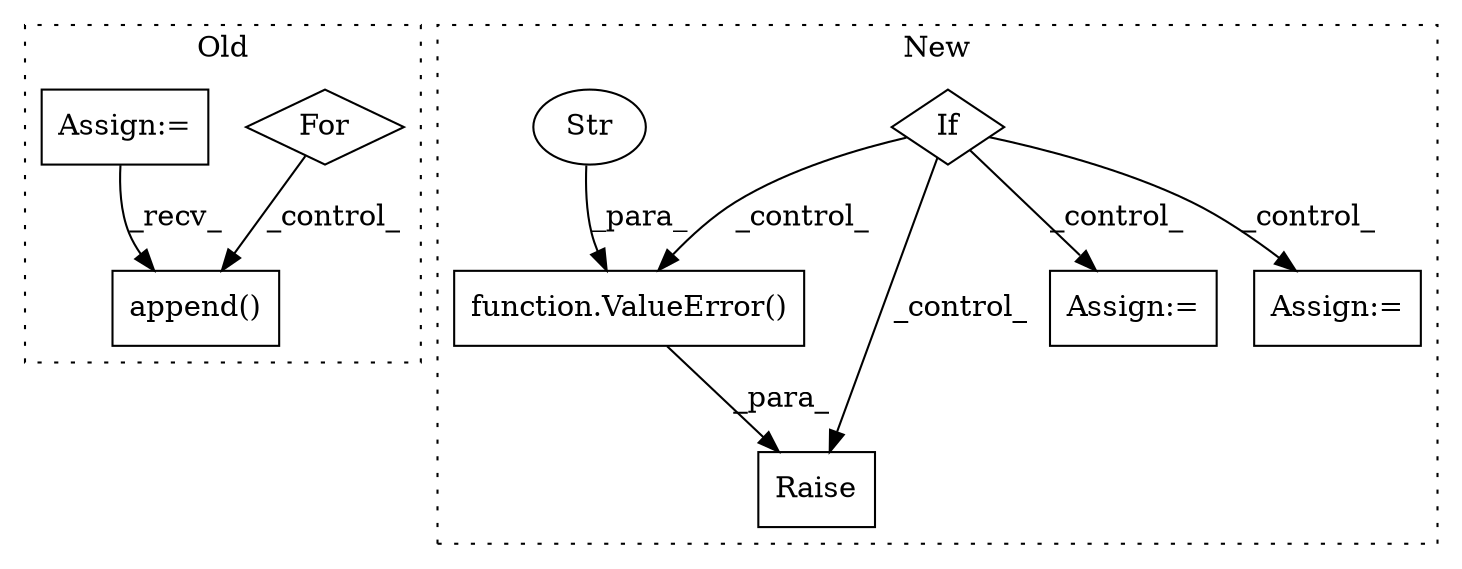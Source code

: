 digraph G {
subgraph cluster0 {
1 [label="append()" a="75" s="21671,21696" l="19,1" shape="box"];
7 [label="For" a="107" s="21504,21521" l="4,14" shape="diamond"];
8 [label="Assign:=" a="68" s="21486" l="3" shape="box"];
label = "Old";
style="dotted";
}
subgraph cluster1 {
2 [label="function.ValueError()" a="75" s="24010,24076" l="11,1" shape="box"];
3 [label="Raise" a="91" s="24004" l="6" shape="box"];
4 [label="If" a="96" s="23815" l="3" shape="diamond"];
5 [label="Assign:=" a="68" s="23980" l="3" shape="box"];
6 [label="Str" a="66" s="24021" l="55" shape="ellipse"];
9 [label="Assign:=" a="68" s="23957" l="3" shape="box"];
label = "New";
style="dotted";
}
2 -> 3 [label="_para_"];
4 -> 2 [label="_control_"];
4 -> 3 [label="_control_"];
4 -> 9 [label="_control_"];
4 -> 5 [label="_control_"];
6 -> 2 [label="_para_"];
7 -> 1 [label="_control_"];
8 -> 1 [label="_recv_"];
}
